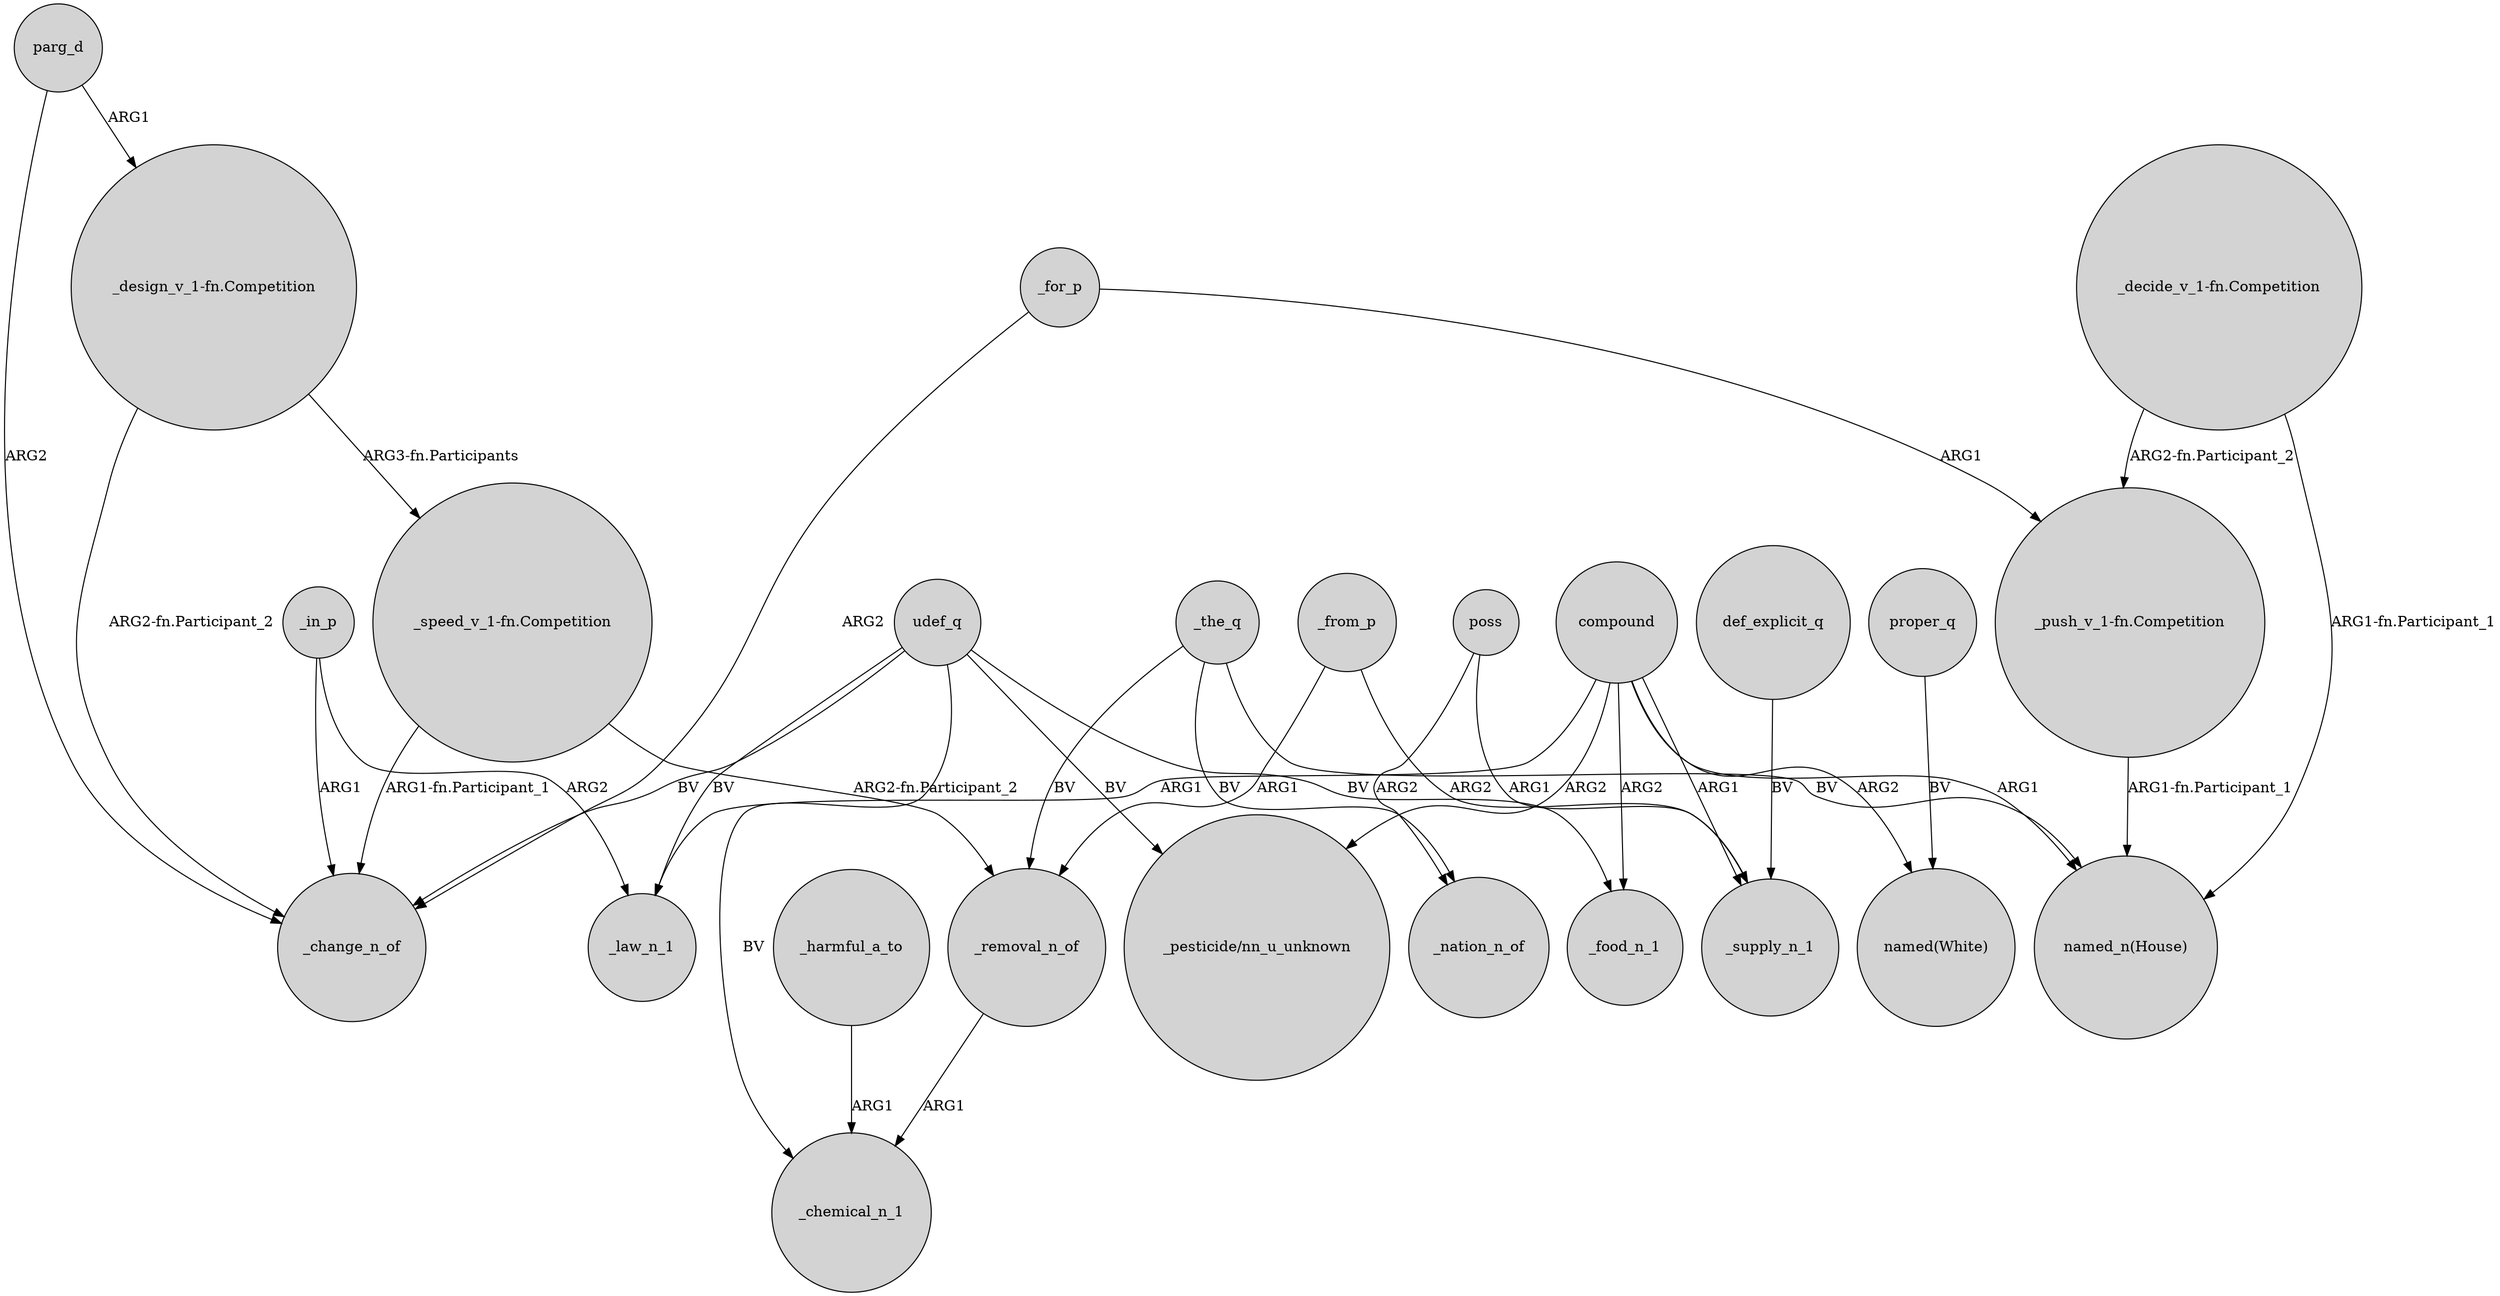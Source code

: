 digraph {
	node [shape=circle style=filled]
	udef_q -> _change_n_of [label=BV]
	_from_p -> _supply_n_1 [label=ARG2]
	"_design_v_1-fn.Competition" -> "_speed_v_1-fn.Competition" [label="ARG3-fn.Participants"]
	compound -> "named(White)" [label=ARG2]
	"_speed_v_1-fn.Competition" -> _change_n_of [label="ARG1-fn.Participant_1"]
	_the_q -> _nation_n_of [label=BV]
	"_decide_v_1-fn.Competition" -> "_push_v_1-fn.Competition" [label="ARG2-fn.Participant_2"]
	_in_p -> _law_n_1 [label=ARG2]
	compound -> "named_n(House)" [label=ARG1]
	"_speed_v_1-fn.Competition" -> _removal_n_of [label="ARG2-fn.Participant_2"]
	compound -> _supply_n_1 [label=ARG1]
	parg_d -> _change_n_of [label=ARG2]
	udef_q -> _chemical_n_1 [label=BV]
	"_design_v_1-fn.Competition" -> _change_n_of [label="ARG2-fn.Participant_2"]
	_the_q -> "named_n(House)" [label=BV]
	compound -> "_pesticide/nn_u_unknown" [label=ARG2]
	compound -> _food_n_1 [label=ARG2]
	_removal_n_of -> _chemical_n_1 [label=ARG1]
	"_decide_v_1-fn.Competition" -> "named_n(House)" [label="ARG1-fn.Participant_1"]
	poss -> _nation_n_of [label=ARG2]
	udef_q -> _food_n_1 [label=BV]
	udef_q -> "_pesticide/nn_u_unknown" [label=BV]
	_for_p -> _change_n_of [label=ARG2]
	"_push_v_1-fn.Competition" -> "named_n(House)" [label="ARG1-fn.Participant_1"]
	def_explicit_q -> _supply_n_1 [label=BV]
	_for_p -> "_push_v_1-fn.Competition" [label=ARG1]
	poss -> _supply_n_1 [label=ARG1]
	_from_p -> _removal_n_of [label=ARG1]
	_the_q -> _removal_n_of [label=BV]
	proper_q -> "named(White)" [label=BV]
	_harmful_a_to -> _chemical_n_1 [label=ARG1]
	compound -> _law_n_1 [label=ARG1]
	udef_q -> _law_n_1 [label=BV]
	parg_d -> "_design_v_1-fn.Competition" [label=ARG1]
	_in_p -> _change_n_of [label=ARG1]
}
